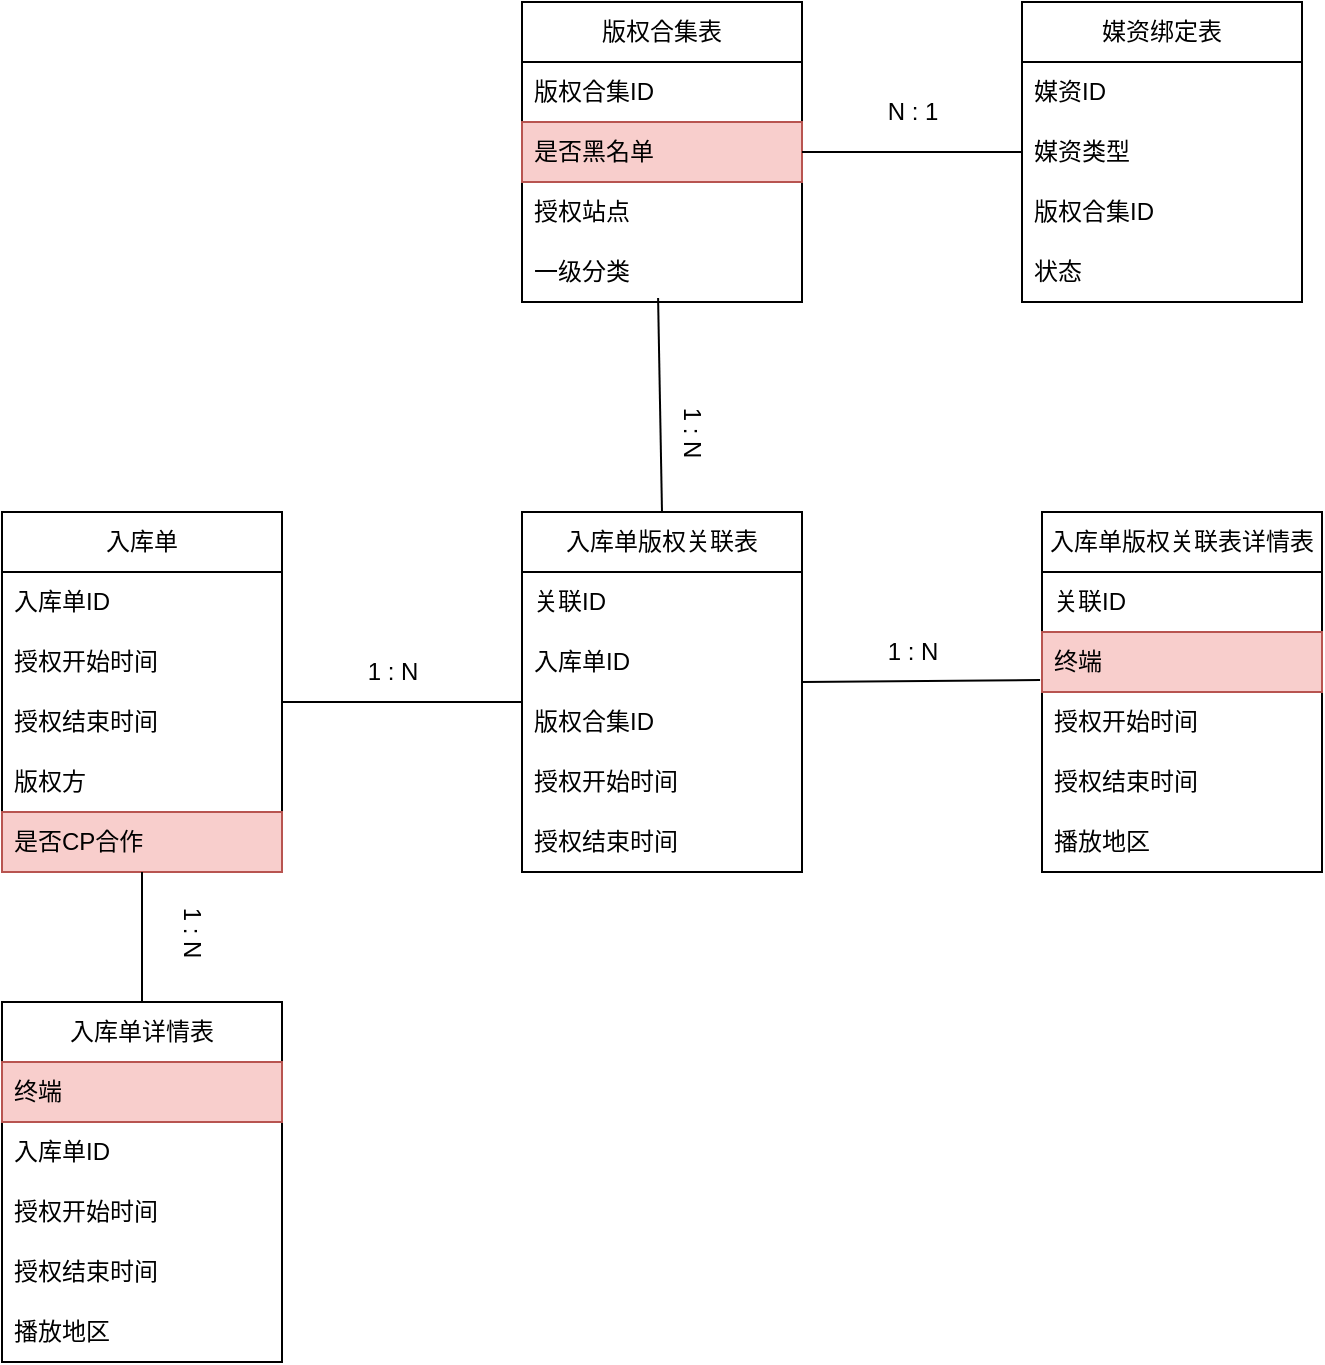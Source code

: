 <mxfile version="22.1.18" type="github">
  <diagram name="第 1 页" id="9PTIlDGoIHU2V4RHfKle">
    <mxGraphModel dx="1417" dy="723" grid="1" gridSize="10" guides="1" tooltips="1" connect="1" arrows="1" fold="1" page="1" pageScale="1" pageWidth="827" pageHeight="1169" math="0" shadow="0">
      <root>
        <mxCell id="0" />
        <mxCell id="1" parent="0" />
        <mxCell id="ciBHOBwxqZr78t8VsYqb-1" value="媒资绑定表" style="swimlane;fontStyle=0;childLayout=stackLayout;horizontal=1;startSize=30;horizontalStack=0;resizeParent=1;resizeParentMax=0;resizeLast=0;collapsible=1;marginBottom=0;whiteSpace=wrap;html=1;" parent="1" vertex="1">
          <mxGeometry x="740" y="180" width="140" height="150" as="geometry" />
        </mxCell>
        <mxCell id="ciBHOBwxqZr78t8VsYqb-2" value="媒资ID" style="text;strokeColor=none;fillColor=none;align=left;verticalAlign=middle;spacingLeft=4;spacingRight=4;overflow=hidden;points=[[0,0.5],[1,0.5]];portConstraint=eastwest;rotatable=0;whiteSpace=wrap;html=1;" parent="ciBHOBwxqZr78t8VsYqb-1" vertex="1">
          <mxGeometry y="30" width="140" height="30" as="geometry" />
        </mxCell>
        <mxCell id="ciBHOBwxqZr78t8VsYqb-3" value="媒资类型" style="text;strokeColor=none;fillColor=none;align=left;verticalAlign=middle;spacingLeft=4;spacingRight=4;overflow=hidden;points=[[0,0.5],[1,0.5]];portConstraint=eastwest;rotatable=0;whiteSpace=wrap;html=1;" parent="ciBHOBwxqZr78t8VsYqb-1" vertex="1">
          <mxGeometry y="60" width="140" height="30" as="geometry" />
        </mxCell>
        <mxCell id="ciBHOBwxqZr78t8VsYqb-4" value="版权合集ID" style="text;strokeColor=none;fillColor=none;align=left;verticalAlign=middle;spacingLeft=4;spacingRight=4;overflow=hidden;points=[[0,0.5],[1,0.5]];portConstraint=eastwest;rotatable=0;whiteSpace=wrap;html=1;" parent="ciBHOBwxqZr78t8VsYqb-1" vertex="1">
          <mxGeometry y="90" width="140" height="30" as="geometry" />
        </mxCell>
        <mxCell id="ciBHOBwxqZr78t8VsYqb-15" value="状态" style="text;strokeColor=none;fillColor=none;align=left;verticalAlign=middle;spacingLeft=4;spacingRight=4;overflow=hidden;points=[[0,0.5],[1,0.5]];portConstraint=eastwest;rotatable=0;whiteSpace=wrap;html=1;" parent="ciBHOBwxqZr78t8VsYqb-1" vertex="1">
          <mxGeometry y="120" width="140" height="30" as="geometry" />
        </mxCell>
        <mxCell id="ciBHOBwxqZr78t8VsYqb-19" value="版权合集表" style="swimlane;fontStyle=0;childLayout=stackLayout;horizontal=1;startSize=30;horizontalStack=0;resizeParent=1;resizeParentMax=0;resizeLast=0;collapsible=1;marginBottom=0;whiteSpace=wrap;html=1;" parent="1" vertex="1">
          <mxGeometry x="490" y="180" width="140" height="150" as="geometry" />
        </mxCell>
        <mxCell id="ciBHOBwxqZr78t8VsYqb-27" value="版权合集ID" style="text;strokeColor=none;fillColor=none;align=left;verticalAlign=middle;spacingLeft=4;spacingRight=4;overflow=hidden;points=[[0,0.5],[1,0.5]];portConstraint=eastwest;rotatable=0;whiteSpace=wrap;html=1;" parent="ciBHOBwxqZr78t8VsYqb-19" vertex="1">
          <mxGeometry y="30" width="140" height="30" as="geometry" />
        </mxCell>
        <mxCell id="ciBHOBwxqZr78t8VsYqb-32" value="是否黑名单" style="text;strokeColor=#b85450;fillColor=#f8cecc;align=left;verticalAlign=middle;spacingLeft=4;spacingRight=4;overflow=hidden;points=[[0,0.5],[1,0.5]];portConstraint=eastwest;rotatable=0;whiteSpace=wrap;html=1;" parent="ciBHOBwxqZr78t8VsYqb-19" vertex="1">
          <mxGeometry y="60" width="140" height="30" as="geometry" />
        </mxCell>
        <mxCell id="ciBHOBwxqZr78t8VsYqb-21" value="授权站点" style="text;strokeColor=none;fillColor=none;align=left;verticalAlign=middle;spacingLeft=4;spacingRight=4;overflow=hidden;points=[[0,0.5],[1,0.5]];portConstraint=eastwest;rotatable=0;whiteSpace=wrap;html=1;" parent="ciBHOBwxqZr78t8VsYqb-19" vertex="1">
          <mxGeometry y="90" width="140" height="30" as="geometry" />
        </mxCell>
        <mxCell id="bif3rXXn5YmPOATYoQkX-1" value="一级分类" style="text;strokeColor=none;fillColor=none;align=left;verticalAlign=middle;spacingLeft=4;spacingRight=4;overflow=hidden;points=[[0,0.5],[1,0.5]];portConstraint=eastwest;rotatable=0;whiteSpace=wrap;html=1;" vertex="1" parent="ciBHOBwxqZr78t8VsYqb-19">
          <mxGeometry y="120" width="140" height="30" as="geometry" />
        </mxCell>
        <mxCell id="bif3rXXn5YmPOATYoQkX-2" value="入库单" style="swimlane;fontStyle=0;childLayout=stackLayout;horizontal=1;startSize=30;horizontalStack=0;resizeParent=1;resizeParentMax=0;resizeLast=0;collapsible=1;marginBottom=0;whiteSpace=wrap;html=1;" vertex="1" parent="1">
          <mxGeometry x="230" y="435" width="140" height="180" as="geometry" />
        </mxCell>
        <mxCell id="bif3rXXn5YmPOATYoQkX-3" value="入库单ID" style="text;strokeColor=none;fillColor=none;align=left;verticalAlign=middle;spacingLeft=4;spacingRight=4;overflow=hidden;points=[[0,0.5],[1,0.5]];portConstraint=eastwest;rotatable=0;whiteSpace=wrap;html=1;" vertex="1" parent="bif3rXXn5YmPOATYoQkX-2">
          <mxGeometry y="30" width="140" height="30" as="geometry" />
        </mxCell>
        <mxCell id="bif3rXXn5YmPOATYoQkX-4" value="授权开始时间" style="text;strokeColor=none;fillColor=none;align=left;verticalAlign=middle;spacingLeft=4;spacingRight=4;overflow=hidden;points=[[0,0.5],[1,0.5]];portConstraint=eastwest;rotatable=0;whiteSpace=wrap;html=1;" vertex="1" parent="bif3rXXn5YmPOATYoQkX-2">
          <mxGeometry y="60" width="140" height="30" as="geometry" />
        </mxCell>
        <mxCell id="bif3rXXn5YmPOATYoQkX-5" value="授权结束时间" style="text;strokeColor=none;fillColor=none;align=left;verticalAlign=middle;spacingLeft=4;spacingRight=4;overflow=hidden;points=[[0,0.5],[1,0.5]];portConstraint=eastwest;rotatable=0;whiteSpace=wrap;html=1;" vertex="1" parent="bif3rXXn5YmPOATYoQkX-2">
          <mxGeometry y="90" width="140" height="30" as="geometry" />
        </mxCell>
        <mxCell id="bif3rXXn5YmPOATYoQkX-6" value="版权方" style="text;strokeColor=none;fillColor=none;align=left;verticalAlign=middle;spacingLeft=4;spacingRight=4;overflow=hidden;points=[[0,0.5],[1,0.5]];portConstraint=eastwest;rotatable=0;whiteSpace=wrap;html=1;" vertex="1" parent="bif3rXXn5YmPOATYoQkX-2">
          <mxGeometry y="120" width="140" height="30" as="geometry" />
        </mxCell>
        <mxCell id="bif3rXXn5YmPOATYoQkX-18" value="是否CP合作" style="text;strokeColor=#b85450;fillColor=#f8cecc;align=left;verticalAlign=middle;spacingLeft=4;spacingRight=4;overflow=hidden;points=[[0,0.5],[1,0.5]];portConstraint=eastwest;rotatable=0;whiteSpace=wrap;html=1;" vertex="1" parent="bif3rXXn5YmPOATYoQkX-2">
          <mxGeometry y="150" width="140" height="30" as="geometry" />
        </mxCell>
        <mxCell id="bif3rXXn5YmPOATYoQkX-7" value="入库单版权关联表" style="swimlane;fontStyle=0;childLayout=stackLayout;horizontal=1;startSize=30;horizontalStack=0;resizeParent=1;resizeParentMax=0;resizeLast=0;collapsible=1;marginBottom=0;whiteSpace=wrap;html=1;" vertex="1" parent="1">
          <mxGeometry x="490" y="435" width="140" height="180" as="geometry" />
        </mxCell>
        <mxCell id="bif3rXXn5YmPOATYoQkX-32" value="关联ID" style="text;strokeColor=none;fillColor=none;align=left;verticalAlign=middle;spacingLeft=4;spacingRight=4;overflow=hidden;points=[[0,0.5],[1,0.5]];portConstraint=eastwest;rotatable=0;whiteSpace=wrap;html=1;" vertex="1" parent="bif3rXXn5YmPOATYoQkX-7">
          <mxGeometry y="30" width="140" height="30" as="geometry" />
        </mxCell>
        <mxCell id="bif3rXXn5YmPOATYoQkX-8" value="入库单ID" style="text;strokeColor=none;fillColor=none;align=left;verticalAlign=middle;spacingLeft=4;spacingRight=4;overflow=hidden;points=[[0,0.5],[1,0.5]];portConstraint=eastwest;rotatable=0;whiteSpace=wrap;html=1;" vertex="1" parent="bif3rXXn5YmPOATYoQkX-7">
          <mxGeometry y="60" width="140" height="30" as="geometry" />
        </mxCell>
        <mxCell id="bif3rXXn5YmPOATYoQkX-9" value="版权合集ID" style="text;strokeColor=none;fillColor=none;align=left;verticalAlign=middle;spacingLeft=4;spacingRight=4;overflow=hidden;points=[[0,0.5],[1,0.5]];portConstraint=eastwest;rotatable=0;whiteSpace=wrap;html=1;" vertex="1" parent="bif3rXXn5YmPOATYoQkX-7">
          <mxGeometry y="90" width="140" height="30" as="geometry" />
        </mxCell>
        <mxCell id="bif3rXXn5YmPOATYoQkX-10" value="授权开始时间" style="text;strokeColor=none;fillColor=none;align=left;verticalAlign=middle;spacingLeft=4;spacingRight=4;overflow=hidden;points=[[0,0.5],[1,0.5]];portConstraint=eastwest;rotatable=0;whiteSpace=wrap;html=1;" vertex="1" parent="bif3rXXn5YmPOATYoQkX-7">
          <mxGeometry y="120" width="140" height="30" as="geometry" />
        </mxCell>
        <mxCell id="bif3rXXn5YmPOATYoQkX-11" value="授权结束时间" style="text;strokeColor=none;fillColor=none;align=left;verticalAlign=middle;spacingLeft=4;spacingRight=4;overflow=hidden;points=[[0,0.5],[1,0.5]];portConstraint=eastwest;rotatable=0;whiteSpace=wrap;html=1;" vertex="1" parent="bif3rXXn5YmPOATYoQkX-7">
          <mxGeometry y="150" width="140" height="30" as="geometry" />
        </mxCell>
        <mxCell id="bif3rXXn5YmPOATYoQkX-19" value="入库单详情表" style="swimlane;fontStyle=0;childLayout=stackLayout;horizontal=1;startSize=30;horizontalStack=0;resizeParent=1;resizeParentMax=0;resizeLast=0;collapsible=1;marginBottom=0;whiteSpace=wrap;html=1;" vertex="1" parent="1">
          <mxGeometry x="230" y="680" width="140" height="180" as="geometry" />
        </mxCell>
        <mxCell id="bif3rXXn5YmPOATYoQkX-25" value="终端" style="text;strokeColor=#b85450;fillColor=#f8cecc;align=left;verticalAlign=middle;spacingLeft=4;spacingRight=4;overflow=hidden;points=[[0,0.5],[1,0.5]];portConstraint=eastwest;rotatable=0;whiteSpace=wrap;html=1;" vertex="1" parent="bif3rXXn5YmPOATYoQkX-19">
          <mxGeometry y="30" width="140" height="30" as="geometry" />
        </mxCell>
        <mxCell id="bif3rXXn5YmPOATYoQkX-20" value="入库单ID" style="text;strokeColor=none;fillColor=none;align=left;verticalAlign=middle;spacingLeft=4;spacingRight=4;overflow=hidden;points=[[0,0.5],[1,0.5]];portConstraint=eastwest;rotatable=0;whiteSpace=wrap;html=1;" vertex="1" parent="bif3rXXn5YmPOATYoQkX-19">
          <mxGeometry y="60" width="140" height="30" as="geometry" />
        </mxCell>
        <mxCell id="bif3rXXn5YmPOATYoQkX-21" value="授权开始时间" style="text;strokeColor=none;fillColor=none;align=left;verticalAlign=middle;spacingLeft=4;spacingRight=4;overflow=hidden;points=[[0,0.5],[1,0.5]];portConstraint=eastwest;rotatable=0;whiteSpace=wrap;html=1;" vertex="1" parent="bif3rXXn5YmPOATYoQkX-19">
          <mxGeometry y="90" width="140" height="30" as="geometry" />
        </mxCell>
        <mxCell id="bif3rXXn5YmPOATYoQkX-22" value="授权结束时间" style="text;strokeColor=none;fillColor=none;align=left;verticalAlign=middle;spacingLeft=4;spacingRight=4;overflow=hidden;points=[[0,0.5],[1,0.5]];portConstraint=eastwest;rotatable=0;whiteSpace=wrap;html=1;" vertex="1" parent="bif3rXXn5YmPOATYoQkX-19">
          <mxGeometry y="120" width="140" height="30" as="geometry" />
        </mxCell>
        <mxCell id="bif3rXXn5YmPOATYoQkX-24" value="播放地区" style="text;strokeColor=none;fillColor=none;align=left;verticalAlign=middle;spacingLeft=4;spacingRight=4;overflow=hidden;points=[[0,0.5],[1,0.5]];portConstraint=eastwest;rotatable=0;whiteSpace=wrap;html=1;" vertex="1" parent="bif3rXXn5YmPOATYoQkX-19">
          <mxGeometry y="150" width="140" height="30" as="geometry" />
        </mxCell>
        <mxCell id="bif3rXXn5YmPOATYoQkX-26" value="入库单版权关联表详情表" style="swimlane;fontStyle=0;childLayout=stackLayout;horizontal=1;startSize=30;horizontalStack=0;resizeParent=1;resizeParentMax=0;resizeLast=0;collapsible=1;marginBottom=0;whiteSpace=wrap;html=1;" vertex="1" parent="1">
          <mxGeometry x="750" y="435" width="140" height="180" as="geometry" />
        </mxCell>
        <mxCell id="bif3rXXn5YmPOATYoQkX-33" value="关联ID" style="text;strokeColor=none;fillColor=none;align=left;verticalAlign=middle;spacingLeft=4;spacingRight=4;overflow=hidden;points=[[0,0.5],[1,0.5]];portConstraint=eastwest;rotatable=0;whiteSpace=wrap;html=1;" vertex="1" parent="bif3rXXn5YmPOATYoQkX-26">
          <mxGeometry y="30" width="140" height="30" as="geometry" />
        </mxCell>
        <mxCell id="bif3rXXn5YmPOATYoQkX-27" value="终端" style="text;strokeColor=#b85450;fillColor=#f8cecc;align=left;verticalAlign=middle;spacingLeft=4;spacingRight=4;overflow=hidden;points=[[0,0.5],[1,0.5]];portConstraint=eastwest;rotatable=0;whiteSpace=wrap;html=1;" vertex="1" parent="bif3rXXn5YmPOATYoQkX-26">
          <mxGeometry y="60" width="140" height="30" as="geometry" />
        </mxCell>
        <mxCell id="bif3rXXn5YmPOATYoQkX-29" value="授权开始时间" style="text;strokeColor=none;fillColor=none;align=left;verticalAlign=middle;spacingLeft=4;spacingRight=4;overflow=hidden;points=[[0,0.5],[1,0.5]];portConstraint=eastwest;rotatable=0;whiteSpace=wrap;html=1;" vertex="1" parent="bif3rXXn5YmPOATYoQkX-26">
          <mxGeometry y="90" width="140" height="30" as="geometry" />
        </mxCell>
        <mxCell id="bif3rXXn5YmPOATYoQkX-30" value="授权结束时间" style="text;strokeColor=none;fillColor=none;align=left;verticalAlign=middle;spacingLeft=4;spacingRight=4;overflow=hidden;points=[[0,0.5],[1,0.5]];portConstraint=eastwest;rotatable=0;whiteSpace=wrap;html=1;" vertex="1" parent="bif3rXXn5YmPOATYoQkX-26">
          <mxGeometry y="120" width="140" height="30" as="geometry" />
        </mxCell>
        <mxCell id="bif3rXXn5YmPOATYoQkX-31" value="播放地区" style="text;strokeColor=none;fillColor=none;align=left;verticalAlign=middle;spacingLeft=4;spacingRight=4;overflow=hidden;points=[[0,0.5],[1,0.5]];portConstraint=eastwest;rotatable=0;whiteSpace=wrap;html=1;" vertex="1" parent="bif3rXXn5YmPOATYoQkX-26">
          <mxGeometry y="150" width="140" height="30" as="geometry" />
        </mxCell>
        <mxCell id="bif3rXXn5YmPOATYoQkX-36" value="" style="endArrow=none;html=1;rounded=0;entryX=0;entryY=0.5;entryDx=0;entryDy=0;exitX=1;exitY=0.5;exitDx=0;exitDy=0;" edge="1" parent="1">
          <mxGeometry width="50" height="50" relative="1" as="geometry">
            <mxPoint x="370" y="530" as="sourcePoint" />
            <mxPoint x="490" y="530" as="targetPoint" />
          </mxGeometry>
        </mxCell>
        <mxCell id="bif3rXXn5YmPOATYoQkX-39" value="" style="endArrow=none;html=1;rounded=0;exitX=0.5;exitY=0;exitDx=0;exitDy=0;" edge="1" parent="1" source="bif3rXXn5YmPOATYoQkX-19" target="bif3rXXn5YmPOATYoQkX-18">
          <mxGeometry width="50" height="50" relative="1" as="geometry">
            <mxPoint x="260" y="670" as="sourcePoint" />
            <mxPoint x="300" y="620" as="targetPoint" />
          </mxGeometry>
        </mxCell>
        <mxCell id="bif3rXXn5YmPOATYoQkX-46" value="" style="endArrow=none;html=1;rounded=0;entryX=0.486;entryY=0.933;entryDx=0;entryDy=0;entryPerimeter=0;exitX=0.5;exitY=0;exitDx=0;exitDy=0;" edge="1" parent="1" source="bif3rXXn5YmPOATYoQkX-7" target="bif3rXXn5YmPOATYoQkX-1">
          <mxGeometry width="50" height="50" relative="1" as="geometry">
            <mxPoint x="520" y="410" as="sourcePoint" />
            <mxPoint x="570" y="360" as="targetPoint" />
          </mxGeometry>
        </mxCell>
        <mxCell id="bif3rXXn5YmPOATYoQkX-48" value="1 : N" style="text;html=1;align=center;verticalAlign=middle;resizable=0;points=[];autosize=1;strokeColor=none;fillColor=none;rotation=90;" vertex="1" parent="1">
          <mxGeometry x="550" y="380" width="50" height="30" as="geometry" />
        </mxCell>
        <mxCell id="bif3rXXn5YmPOATYoQkX-49" value="1 : N" style="text;html=1;align=center;verticalAlign=middle;resizable=0;points=[];autosize=1;strokeColor=none;fillColor=none;rotation=0;" vertex="1" parent="1">
          <mxGeometry x="400" y="500" width="50" height="30" as="geometry" />
        </mxCell>
        <mxCell id="bif3rXXn5YmPOATYoQkX-50" value="1 : N" style="text;html=1;align=center;verticalAlign=middle;resizable=0;points=[];autosize=1;strokeColor=none;fillColor=none;rotation=90;" vertex="1" parent="1">
          <mxGeometry x="300" y="630" width="50" height="30" as="geometry" />
        </mxCell>
        <mxCell id="bif3rXXn5YmPOATYoQkX-53" value="" style="endArrow=none;html=1;rounded=0;exitX=1;exitY=0.5;exitDx=0;exitDy=0;entryX=0;entryY=0.5;entryDx=0;entryDy=0;" edge="1" parent="1" source="ciBHOBwxqZr78t8VsYqb-19" target="ciBHOBwxqZr78t8VsYqb-3">
          <mxGeometry width="50" height="50" relative="1" as="geometry">
            <mxPoint x="680" y="280" as="sourcePoint" />
            <mxPoint x="730" y="230" as="targetPoint" />
          </mxGeometry>
        </mxCell>
        <mxCell id="bif3rXXn5YmPOATYoQkX-60" value="N : 1" style="text;html=1;align=center;verticalAlign=middle;resizable=0;points=[];autosize=1;strokeColor=none;fillColor=none;rotation=0;" vertex="1" parent="1">
          <mxGeometry x="660" y="220" width="50" height="30" as="geometry" />
        </mxCell>
        <mxCell id="bif3rXXn5YmPOATYoQkX-61" value="" style="endArrow=none;html=1;rounded=0;exitX=1;exitY=0.833;exitDx=0;exitDy=0;exitPerimeter=0;entryX=-0.007;entryY=0.8;entryDx=0;entryDy=0;entryPerimeter=0;" edge="1" parent="1" source="bif3rXXn5YmPOATYoQkX-8" target="bif3rXXn5YmPOATYoQkX-27">
          <mxGeometry width="50" height="50" relative="1" as="geometry">
            <mxPoint x="670" y="550" as="sourcePoint" />
            <mxPoint x="740" y="520" as="targetPoint" />
          </mxGeometry>
        </mxCell>
        <mxCell id="bif3rXXn5YmPOATYoQkX-62" value="1 : N" style="text;html=1;align=center;verticalAlign=middle;resizable=0;points=[];autosize=1;strokeColor=none;fillColor=none;rotation=0;" vertex="1" parent="1">
          <mxGeometry x="660" y="490" width="50" height="30" as="geometry" />
        </mxCell>
      </root>
    </mxGraphModel>
  </diagram>
</mxfile>
